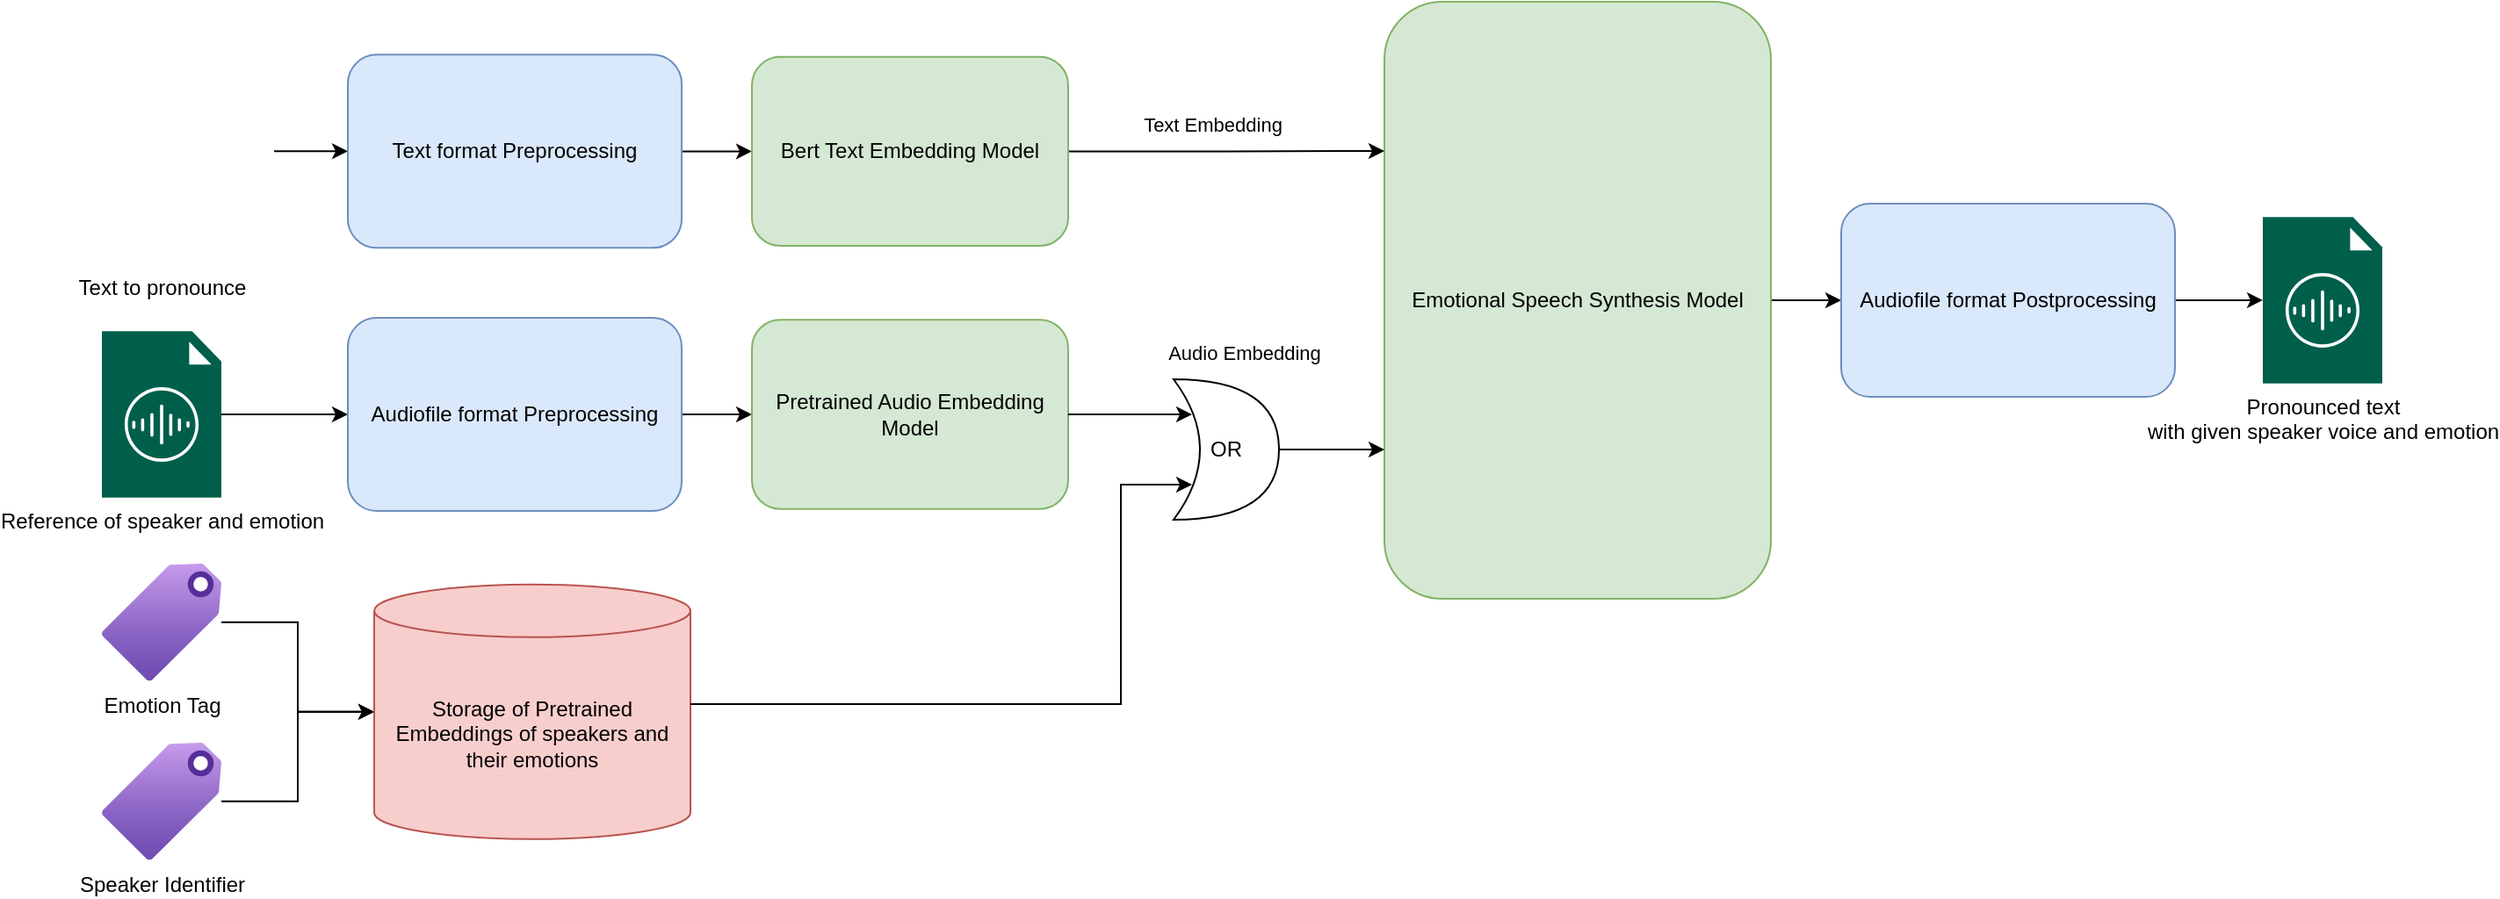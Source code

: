 <mxfile version="24.8.3">
  <diagram name="Страница — 1" id="Bjtck9E-SstSqxhPNKBE">
    <mxGraphModel dx="1434" dy="772" grid="1" gridSize="10" guides="1" tooltips="1" connect="1" arrows="1" fold="1" page="1" pageScale="1" pageWidth="827" pageHeight="1169" math="0" shadow="0">
      <root>
        <mxCell id="0" />
        <mxCell id="1" parent="0" />
        <mxCell id="FpH-mY-YNEr1XlvHDJuO-15" value="" style="edgeStyle=orthogonalEdgeStyle;rounded=0;orthogonalLoop=1;jettySize=auto;html=1;" edge="1" parent="1" source="FpH-mY-YNEr1XlvHDJuO-1" target="FpH-mY-YNEr1XlvHDJuO-5">
          <mxGeometry relative="1" as="geometry" />
        </mxCell>
        <mxCell id="FpH-mY-YNEr1XlvHDJuO-1" value="Reference of speaker and emotion" style="sketch=0;pointerEvents=1;shadow=0;dashed=0;html=1;strokeColor=none;fillColor=#005F4B;labelPosition=center;verticalLabelPosition=bottom;verticalAlign=top;align=center;outlineConnect=0;shape=mxgraph.veeam2.audio_file;" vertex="1" parent="1">
          <mxGeometry x="70" y="347.65" width="68" height="94.71" as="geometry" />
        </mxCell>
        <mxCell id="FpH-mY-YNEr1XlvHDJuO-11" value="" style="edgeStyle=orthogonalEdgeStyle;rounded=0;orthogonalLoop=1;jettySize=auto;html=1;" edge="1" parent="1" source="FpH-mY-YNEr1XlvHDJuO-2" target="FpH-mY-YNEr1XlvHDJuO-4">
          <mxGeometry relative="1" as="geometry" />
        </mxCell>
        <mxCell id="FpH-mY-YNEr1XlvHDJuO-2" value="Text to pronounce" style="shape=image;html=1;verticalAlign=top;verticalLabelPosition=bottom;labelBackgroundColor=#ffffff;imageAspect=0;aspect=fixed;image=https://cdn3.iconfinder.com/data/icons/geosm-e-commerce/48/file-128.png" vertex="1" parent="1">
          <mxGeometry x="40" y="181.18" width="128" height="128" as="geometry" />
        </mxCell>
        <mxCell id="FpH-mY-YNEr1XlvHDJuO-31" value="" style="edgeStyle=orthogonalEdgeStyle;rounded=0;orthogonalLoop=1;jettySize=auto;html=1;" edge="1" parent="1" source="FpH-mY-YNEr1XlvHDJuO-4" target="FpH-mY-YNEr1XlvHDJuO-29">
          <mxGeometry relative="1" as="geometry" />
        </mxCell>
        <mxCell id="FpH-mY-YNEr1XlvHDJuO-4" value="Text format Preprocessing" style="rounded=1;whiteSpace=wrap;html=1;fillColor=#dae8fc;strokeColor=#6c8ebf;" vertex="1" parent="1">
          <mxGeometry x="210" y="190.18" width="190" height="110" as="geometry" />
        </mxCell>
        <mxCell id="FpH-mY-YNEr1XlvHDJuO-14" value="" style="edgeStyle=orthogonalEdgeStyle;rounded=0;orthogonalLoop=1;jettySize=auto;html=1;" edge="1" parent="1" source="FpH-mY-YNEr1XlvHDJuO-5" target="FpH-mY-YNEr1XlvHDJuO-6">
          <mxGeometry relative="1" as="geometry" />
        </mxCell>
        <mxCell id="FpH-mY-YNEr1XlvHDJuO-5" value="Audiofile format Preprocessing" style="rounded=1;whiteSpace=wrap;html=1;fillColor=#dae8fc;strokeColor=#6c8ebf;" vertex="1" parent="1">
          <mxGeometry x="210" y="340" width="190" height="110" as="geometry" />
        </mxCell>
        <mxCell id="FpH-mY-YNEr1XlvHDJuO-6" value="Pretrained Audio Embedding Model" style="rounded=1;whiteSpace=wrap;html=1;fillColor=#d5e8d4;strokeColor=#82b366;" vertex="1" parent="1">
          <mxGeometry x="440" y="341.18" width="180" height="107.64" as="geometry" />
        </mxCell>
        <mxCell id="FpH-mY-YNEr1XlvHDJuO-16" value="" style="edgeStyle=orthogonalEdgeStyle;rounded=0;orthogonalLoop=1;jettySize=auto;html=1;" edge="1" parent="1" source="FpH-mY-YNEr1XlvHDJuO-8" target="FpH-mY-YNEr1XlvHDJuO-9">
          <mxGeometry relative="1" as="geometry" />
        </mxCell>
        <mxCell id="FpH-mY-YNEr1XlvHDJuO-8" value="Emotional Speech Synthesis Model" style="rounded=1;whiteSpace=wrap;html=1;fillColor=#d5e8d4;strokeColor=#82b366;" vertex="1" parent="1">
          <mxGeometry x="800" y="160" width="220" height="340" as="geometry" />
        </mxCell>
        <mxCell id="FpH-mY-YNEr1XlvHDJuO-17" value="" style="edgeStyle=orthogonalEdgeStyle;rounded=0;orthogonalLoop=1;jettySize=auto;html=1;" edge="1" parent="1" source="FpH-mY-YNEr1XlvHDJuO-9" target="FpH-mY-YNEr1XlvHDJuO-10">
          <mxGeometry relative="1" as="geometry" />
        </mxCell>
        <mxCell id="FpH-mY-YNEr1XlvHDJuO-9" value="Audiofile format Postprocessing" style="rounded=1;whiteSpace=wrap;html=1;fillColor=#dae8fc;strokeColor=#6c8ebf;" vertex="1" parent="1">
          <mxGeometry x="1060" y="275" width="190" height="110" as="geometry" />
        </mxCell>
        <mxCell id="FpH-mY-YNEr1XlvHDJuO-10" value="Pronounced text &lt;br&gt;with given speaker voice and emotion" style="sketch=0;pointerEvents=1;shadow=0;dashed=0;html=1;strokeColor=none;fillColor=#005F4B;labelPosition=center;verticalLabelPosition=bottom;verticalAlign=top;align=center;outlineConnect=0;shape=mxgraph.veeam2.audio_file;" vertex="1" parent="1">
          <mxGeometry x="1300" y="282.64" width="68" height="94.71" as="geometry" />
        </mxCell>
        <mxCell id="FpH-mY-YNEr1XlvHDJuO-26" style="edgeStyle=orthogonalEdgeStyle;rounded=0;orthogonalLoop=1;jettySize=auto;html=1;" edge="1" parent="1" source="FpH-mY-YNEr1XlvHDJuO-20" target="FpH-mY-YNEr1XlvHDJuO-23">
          <mxGeometry relative="1" as="geometry" />
        </mxCell>
        <mxCell id="FpH-mY-YNEr1XlvHDJuO-20" value="Emotion Tag" style="image;aspect=fixed;html=1;points=[];align=center;fontSize=12;image=img/lib/azure2/general/Tag.svg;" vertex="1" parent="1">
          <mxGeometry x="70" y="480" width="68" height="66.8" as="geometry" />
        </mxCell>
        <mxCell id="FpH-mY-YNEr1XlvHDJuO-27" style="edgeStyle=orthogonalEdgeStyle;rounded=0;orthogonalLoop=1;jettySize=auto;html=1;" edge="1" parent="1" source="FpH-mY-YNEr1XlvHDJuO-22" target="FpH-mY-YNEr1XlvHDJuO-23">
          <mxGeometry relative="1" as="geometry" />
        </mxCell>
        <mxCell id="FpH-mY-YNEr1XlvHDJuO-22" value="Speaker Identifier" style="image;aspect=fixed;html=1;points=[];align=center;fontSize=12;image=img/lib/azure2/general/Tag.svg;" vertex="1" parent="1">
          <mxGeometry x="70" y="582" width="68" height="66.8" as="geometry" />
        </mxCell>
        <mxCell id="FpH-mY-YNEr1XlvHDJuO-23" value="Storage of Pretrained Embeddings of speakers and their emotions" style="shape=cylinder3;whiteSpace=wrap;html=1;boundedLbl=1;backgroundOutline=1;size=15;fillColor=#f8cecc;strokeColor=#b85450;" vertex="1" parent="1">
          <mxGeometry x="225" y="491.9" width="180" height="145" as="geometry" />
        </mxCell>
        <mxCell id="FpH-mY-YNEr1XlvHDJuO-30" style="edgeStyle=orthogonalEdgeStyle;rounded=0;orthogonalLoop=1;jettySize=auto;html=1;entryX=0;entryY=0.25;entryDx=0;entryDy=0;" edge="1" parent="1" source="FpH-mY-YNEr1XlvHDJuO-29" target="FpH-mY-YNEr1XlvHDJuO-8">
          <mxGeometry relative="1" as="geometry" />
        </mxCell>
        <mxCell id="FpH-mY-YNEr1XlvHDJuO-32" value="Text Embedding" style="edgeLabel;html=1;align=center;verticalAlign=middle;resizable=0;points=[];" vertex="1" connectable="0" parent="FpH-mY-YNEr1XlvHDJuO-30">
          <mxGeometry x="-0.093" relative="1" as="geometry">
            <mxPoint y="-15" as="offset" />
          </mxGeometry>
        </mxCell>
        <mxCell id="FpH-mY-YNEr1XlvHDJuO-29" value="Bert Text Embedding Model" style="rounded=1;whiteSpace=wrap;html=1;fillColor=#d5e8d4;strokeColor=#82b366;" vertex="1" parent="1">
          <mxGeometry x="440" y="191.36" width="180" height="107.64" as="geometry" />
        </mxCell>
        <mxCell id="FpH-mY-YNEr1XlvHDJuO-42" style="edgeStyle=orthogonalEdgeStyle;rounded=0;orthogonalLoop=1;jettySize=auto;html=1;entryX=0;entryY=0.75;entryDx=0;entryDy=0;" edge="1" parent="1" source="FpH-mY-YNEr1XlvHDJuO-40" target="FpH-mY-YNEr1XlvHDJuO-8">
          <mxGeometry relative="1" as="geometry" />
        </mxCell>
        <mxCell id="FpH-mY-YNEr1XlvHDJuO-45" value="Audio Embedding" style="edgeLabel;html=1;align=center;verticalAlign=middle;resizable=0;points=[];" vertex="1" connectable="0" parent="FpH-mY-YNEr1XlvHDJuO-42">
          <mxGeometry y="3" relative="1" as="geometry">
            <mxPoint x="-50" y="-52" as="offset" />
          </mxGeometry>
        </mxCell>
        <mxCell id="FpH-mY-YNEr1XlvHDJuO-40" value="OR" style="shape=xor;whiteSpace=wrap;html=1;" vertex="1" parent="1">
          <mxGeometry x="680" y="375" width="60" height="80" as="geometry" />
        </mxCell>
        <mxCell id="FpH-mY-YNEr1XlvHDJuO-43" style="edgeStyle=orthogonalEdgeStyle;rounded=0;orthogonalLoop=1;jettySize=auto;html=1;entryX=0.175;entryY=0.75;entryDx=0;entryDy=0;entryPerimeter=0;" edge="1" parent="1" source="FpH-mY-YNEr1XlvHDJuO-23" target="FpH-mY-YNEr1XlvHDJuO-40">
          <mxGeometry relative="1" as="geometry">
            <Array as="points">
              <mxPoint x="650" y="560" />
              <mxPoint x="650" y="435" />
            </Array>
          </mxGeometry>
        </mxCell>
        <mxCell id="FpH-mY-YNEr1XlvHDJuO-44" style="edgeStyle=orthogonalEdgeStyle;rounded=0;orthogonalLoop=1;jettySize=auto;html=1;entryX=0.175;entryY=0.25;entryDx=0;entryDy=0;entryPerimeter=0;" edge="1" parent="1" source="FpH-mY-YNEr1XlvHDJuO-6" target="FpH-mY-YNEr1XlvHDJuO-40">
          <mxGeometry relative="1" as="geometry" />
        </mxCell>
      </root>
    </mxGraphModel>
  </diagram>
</mxfile>
